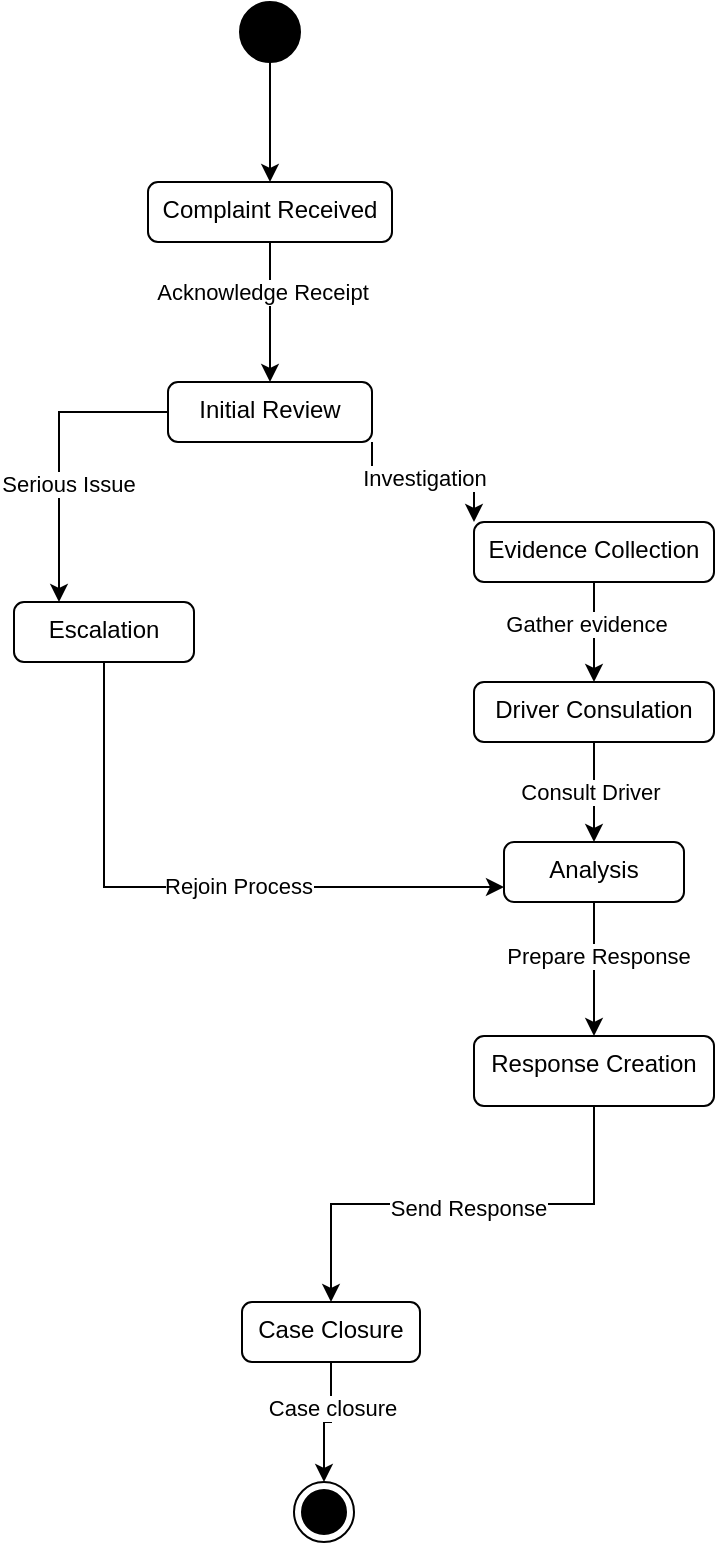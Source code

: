 <mxfile version="27.0.2">
  <diagram name="Page-1" id="YcMMNKAKNxy85oWmaL89">
    <mxGraphModel dx="602" dy="736" grid="1" gridSize="10" guides="1" tooltips="1" connect="1" arrows="1" fold="1" page="1" pageScale="1" pageWidth="827" pageHeight="1169" math="0" shadow="0">
      <root>
        <mxCell id="0" />
        <mxCell id="1" parent="0" />
        <mxCell id="Xd-AMBOE0FcjAjWwS7xK-4" style="edgeStyle=orthogonalEdgeStyle;rounded=0;orthogonalLoop=1;jettySize=auto;html=1;exitX=0.5;exitY=1;exitDx=0;exitDy=0;entryX=0.5;entryY=0;entryDx=0;entryDy=0;" edge="1" parent="1" source="Xd-AMBOE0FcjAjWwS7xK-1" target="Xd-AMBOE0FcjAjWwS7xK-2">
          <mxGeometry relative="1" as="geometry" />
        </mxCell>
        <mxCell id="Xd-AMBOE0FcjAjWwS7xK-1" value="" style="ellipse;fillColor=strokeColor;html=1;" vertex="1" parent="1">
          <mxGeometry x="413" y="50" width="30" height="30" as="geometry" />
        </mxCell>
        <mxCell id="Xd-AMBOE0FcjAjWwS7xK-5" style="edgeStyle=orthogonalEdgeStyle;rounded=0;orthogonalLoop=1;jettySize=auto;html=1;exitX=0.5;exitY=1;exitDx=0;exitDy=0;entryX=0.5;entryY=0;entryDx=0;entryDy=0;" edge="1" parent="1" source="Xd-AMBOE0FcjAjWwS7xK-2" target="Xd-AMBOE0FcjAjWwS7xK-3">
          <mxGeometry relative="1" as="geometry" />
        </mxCell>
        <mxCell id="Xd-AMBOE0FcjAjWwS7xK-6" value="Acknowledge Receipt" style="edgeLabel;html=1;align=center;verticalAlign=middle;resizable=0;points=[];" vertex="1" connectable="0" parent="Xd-AMBOE0FcjAjWwS7xK-5">
          <mxGeometry x="-0.304" y="-4" relative="1" as="geometry">
            <mxPoint as="offset" />
          </mxGeometry>
        </mxCell>
        <mxCell id="Xd-AMBOE0FcjAjWwS7xK-2" value="Complaint Received" style="html=1;align=center;verticalAlign=top;rounded=1;absoluteArcSize=1;arcSize=10;dashed=0;whiteSpace=wrap;" vertex="1" parent="1">
          <mxGeometry x="367" y="140" width="122" height="30" as="geometry" />
        </mxCell>
        <mxCell id="Xd-AMBOE0FcjAjWwS7xK-8" style="edgeStyle=orthogonalEdgeStyle;rounded=0;orthogonalLoop=1;jettySize=auto;html=1;exitX=1;exitY=1;exitDx=0;exitDy=0;entryX=0;entryY=0;entryDx=0;entryDy=0;" edge="1" parent="1" source="Xd-AMBOE0FcjAjWwS7xK-3" target="Xd-AMBOE0FcjAjWwS7xK-7">
          <mxGeometry relative="1" as="geometry" />
        </mxCell>
        <mxCell id="Xd-AMBOE0FcjAjWwS7xK-9" value="Investigation" style="edgeLabel;html=1;align=center;verticalAlign=middle;resizable=0;points=[];" vertex="1" connectable="0" parent="Xd-AMBOE0FcjAjWwS7xK-8">
          <mxGeometry x="0.006" y="2" relative="1" as="geometry">
            <mxPoint as="offset" />
          </mxGeometry>
        </mxCell>
        <mxCell id="Xd-AMBOE0FcjAjWwS7xK-26" style="edgeStyle=orthogonalEdgeStyle;rounded=0;orthogonalLoop=1;jettySize=auto;html=1;exitX=0;exitY=0.5;exitDx=0;exitDy=0;entryX=0.25;entryY=0;entryDx=0;entryDy=0;" edge="1" parent="1" source="Xd-AMBOE0FcjAjWwS7xK-3" target="Xd-AMBOE0FcjAjWwS7xK-25">
          <mxGeometry relative="1" as="geometry" />
        </mxCell>
        <mxCell id="Xd-AMBOE0FcjAjWwS7xK-28" value="Serious Issue" style="edgeLabel;html=1;align=center;verticalAlign=middle;resizable=0;points=[];" vertex="1" connectable="0" parent="Xd-AMBOE0FcjAjWwS7xK-26">
          <mxGeometry x="0.221" y="4" relative="1" as="geometry">
            <mxPoint y="-1" as="offset" />
          </mxGeometry>
        </mxCell>
        <mxCell id="Xd-AMBOE0FcjAjWwS7xK-3" value="Initial Review" style="html=1;align=center;verticalAlign=top;rounded=1;absoluteArcSize=1;arcSize=10;dashed=0;whiteSpace=wrap;" vertex="1" parent="1">
          <mxGeometry x="377" y="240" width="102" height="30" as="geometry" />
        </mxCell>
        <mxCell id="Xd-AMBOE0FcjAjWwS7xK-11" style="edgeStyle=orthogonalEdgeStyle;rounded=0;orthogonalLoop=1;jettySize=auto;html=1;exitX=0.5;exitY=1;exitDx=0;exitDy=0;entryX=0.5;entryY=0;entryDx=0;entryDy=0;" edge="1" parent="1" source="Xd-AMBOE0FcjAjWwS7xK-7" target="Xd-AMBOE0FcjAjWwS7xK-10">
          <mxGeometry relative="1" as="geometry" />
        </mxCell>
        <mxCell id="Xd-AMBOE0FcjAjWwS7xK-12" value="Gather evidence" style="edgeLabel;html=1;align=center;verticalAlign=middle;resizable=0;points=[];" vertex="1" connectable="0" parent="Xd-AMBOE0FcjAjWwS7xK-11">
          <mxGeometry x="-0.153" y="-4" relative="1" as="geometry">
            <mxPoint as="offset" />
          </mxGeometry>
        </mxCell>
        <mxCell id="Xd-AMBOE0FcjAjWwS7xK-7" value="Evidence Collection" style="html=1;align=center;verticalAlign=top;rounded=1;absoluteArcSize=1;arcSize=10;dashed=0;whiteSpace=wrap;" vertex="1" parent="1">
          <mxGeometry x="530" y="310" width="120" height="30" as="geometry" />
        </mxCell>
        <mxCell id="Xd-AMBOE0FcjAjWwS7xK-14" style="edgeStyle=orthogonalEdgeStyle;rounded=0;orthogonalLoop=1;jettySize=auto;html=1;exitX=0.5;exitY=1;exitDx=0;exitDy=0;entryX=0.5;entryY=0;entryDx=0;entryDy=0;" edge="1" parent="1" source="Xd-AMBOE0FcjAjWwS7xK-10" target="Xd-AMBOE0FcjAjWwS7xK-13">
          <mxGeometry relative="1" as="geometry" />
        </mxCell>
        <mxCell id="Xd-AMBOE0FcjAjWwS7xK-17" value="Consult Driver" style="edgeLabel;html=1;align=center;verticalAlign=middle;resizable=0;points=[];" vertex="1" connectable="0" parent="Xd-AMBOE0FcjAjWwS7xK-14">
          <mxGeometry x="-0.012" y="-2" relative="1" as="geometry">
            <mxPoint as="offset" />
          </mxGeometry>
        </mxCell>
        <mxCell id="Xd-AMBOE0FcjAjWwS7xK-10" value="Driver Consulation" style="html=1;align=center;verticalAlign=top;rounded=1;absoluteArcSize=1;arcSize=10;dashed=0;whiteSpace=wrap;" vertex="1" parent="1">
          <mxGeometry x="530" y="390" width="120" height="30" as="geometry" />
        </mxCell>
        <mxCell id="Xd-AMBOE0FcjAjWwS7xK-16" style="edgeStyle=orthogonalEdgeStyle;rounded=0;orthogonalLoop=1;jettySize=auto;html=1;exitX=0.5;exitY=1;exitDx=0;exitDy=0;entryX=0.5;entryY=0;entryDx=0;entryDy=0;" edge="1" parent="1" source="Xd-AMBOE0FcjAjWwS7xK-13" target="Xd-AMBOE0FcjAjWwS7xK-15">
          <mxGeometry relative="1" as="geometry" />
        </mxCell>
        <mxCell id="Xd-AMBOE0FcjAjWwS7xK-18" value="Prepare Response" style="edgeLabel;html=1;align=center;verticalAlign=middle;resizable=0;points=[];" vertex="1" connectable="0" parent="Xd-AMBOE0FcjAjWwS7xK-16">
          <mxGeometry x="-0.192" y="2" relative="1" as="geometry">
            <mxPoint as="offset" />
          </mxGeometry>
        </mxCell>
        <mxCell id="Xd-AMBOE0FcjAjWwS7xK-13" value="Analysis" style="html=1;align=center;verticalAlign=top;rounded=1;absoluteArcSize=1;arcSize=10;dashed=0;whiteSpace=wrap;" vertex="1" parent="1">
          <mxGeometry x="545" y="470" width="90" height="30" as="geometry" />
        </mxCell>
        <mxCell id="Xd-AMBOE0FcjAjWwS7xK-20" style="edgeStyle=orthogonalEdgeStyle;rounded=0;orthogonalLoop=1;jettySize=auto;html=1;exitX=0.5;exitY=1;exitDx=0;exitDy=0;entryX=0.5;entryY=0;entryDx=0;entryDy=0;" edge="1" parent="1" source="Xd-AMBOE0FcjAjWwS7xK-15" target="Xd-AMBOE0FcjAjWwS7xK-19">
          <mxGeometry relative="1" as="geometry" />
        </mxCell>
        <mxCell id="Xd-AMBOE0FcjAjWwS7xK-21" value="Send Response" style="edgeLabel;html=1;align=center;verticalAlign=middle;resizable=0;points=[];" vertex="1" connectable="0" parent="Xd-AMBOE0FcjAjWwS7xK-20">
          <mxGeometry x="-0.02" y="2" relative="1" as="geometry">
            <mxPoint as="offset" />
          </mxGeometry>
        </mxCell>
        <mxCell id="Xd-AMBOE0FcjAjWwS7xK-15" value="Response Creation" style="html=1;align=center;verticalAlign=top;rounded=1;absoluteArcSize=1;arcSize=10;dashed=0;whiteSpace=wrap;" vertex="1" parent="1">
          <mxGeometry x="530" y="567" width="120" height="35" as="geometry" />
        </mxCell>
        <mxCell id="Xd-AMBOE0FcjAjWwS7xK-23" style="edgeStyle=orthogonalEdgeStyle;rounded=0;orthogonalLoop=1;jettySize=auto;html=1;exitX=0.5;exitY=1;exitDx=0;exitDy=0;entryX=0.5;entryY=0;entryDx=0;entryDy=0;" edge="1" parent="1" source="Xd-AMBOE0FcjAjWwS7xK-19" target="Xd-AMBOE0FcjAjWwS7xK-22">
          <mxGeometry relative="1" as="geometry" />
        </mxCell>
        <mxCell id="Xd-AMBOE0FcjAjWwS7xK-24" value="Case closure" style="edgeLabel;html=1;align=center;verticalAlign=middle;resizable=0;points=[];" vertex="1" connectable="0" parent="Xd-AMBOE0FcjAjWwS7xK-23">
          <mxGeometry x="-0.239" relative="1" as="geometry">
            <mxPoint y="-1" as="offset" />
          </mxGeometry>
        </mxCell>
        <mxCell id="Xd-AMBOE0FcjAjWwS7xK-19" value="Case Closure" style="html=1;align=center;verticalAlign=top;rounded=1;absoluteArcSize=1;arcSize=10;dashed=0;whiteSpace=wrap;" vertex="1" parent="1">
          <mxGeometry x="414" y="700" width="89" height="30" as="geometry" />
        </mxCell>
        <mxCell id="Xd-AMBOE0FcjAjWwS7xK-22" value="" style="ellipse;html=1;shape=endState;fillColor=strokeColor;" vertex="1" parent="1">
          <mxGeometry x="440" y="790" width="30" height="30" as="geometry" />
        </mxCell>
        <mxCell id="Xd-AMBOE0FcjAjWwS7xK-27" style="edgeStyle=orthogonalEdgeStyle;rounded=0;orthogonalLoop=1;jettySize=auto;html=1;exitX=0.5;exitY=1;exitDx=0;exitDy=0;entryX=0;entryY=0.75;entryDx=0;entryDy=0;" edge="1" parent="1" source="Xd-AMBOE0FcjAjWwS7xK-25" target="Xd-AMBOE0FcjAjWwS7xK-13">
          <mxGeometry relative="1" as="geometry" />
        </mxCell>
        <mxCell id="Xd-AMBOE0FcjAjWwS7xK-29" value="Rejoin Process" style="edgeLabel;html=1;align=center;verticalAlign=middle;resizable=0;points=[];" vertex="1" connectable="0" parent="Xd-AMBOE0FcjAjWwS7xK-27">
          <mxGeometry x="0.156" y="1" relative="1" as="geometry">
            <mxPoint x="-1" as="offset" />
          </mxGeometry>
        </mxCell>
        <mxCell id="Xd-AMBOE0FcjAjWwS7xK-25" value="Escalation" style="html=1;align=center;verticalAlign=top;rounded=1;absoluteArcSize=1;arcSize=10;dashed=0;whiteSpace=wrap;" vertex="1" parent="1">
          <mxGeometry x="300" y="350" width="90" height="30" as="geometry" />
        </mxCell>
      </root>
    </mxGraphModel>
  </diagram>
</mxfile>

